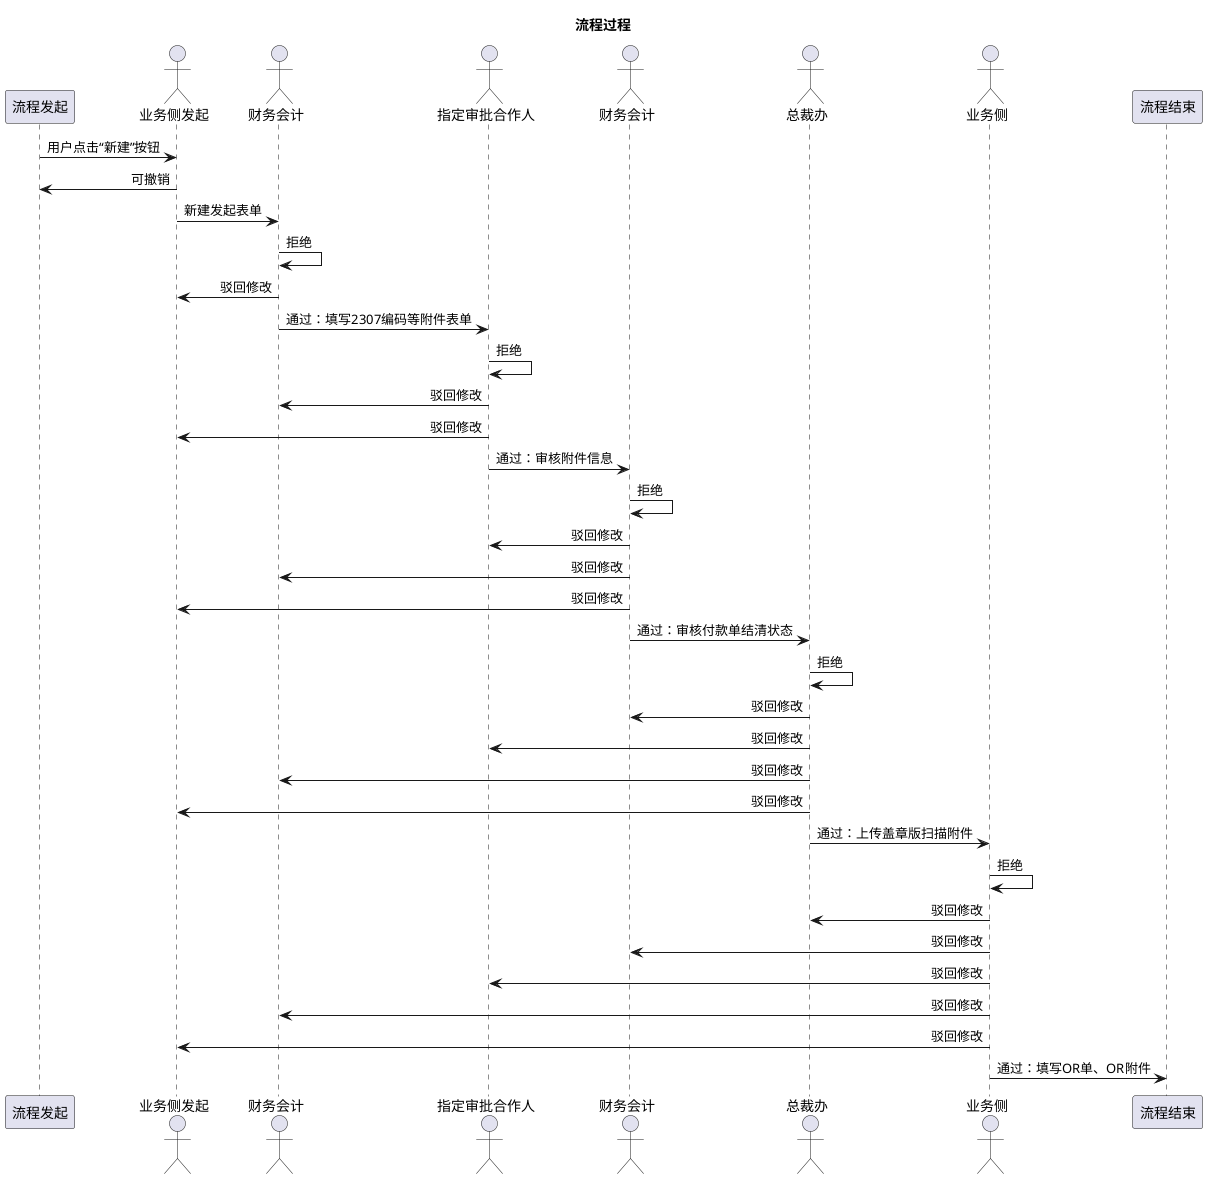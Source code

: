 @startuml
skinparam sequenceMessageAlign right
title 流程过程

participant 流程发起 as create
participant 流程结束 as end order 100

actor 业务侧发起 as business_create
actor 财务会计 as accountant1
actor 指定审批合作人 as specil_number
actor 财务会计 as accountant2
actor 总裁办 as presidentOffice
actor 业务侧 as business_end


create -> business_create : 用户点击“新建”按钮
business_create -> create : 可撤销
business_create -> accountant1 : 新建发起表单
accountant1 -> accountant1 : 拒绝
accountant1 -> business_create : 驳回修改
accountant1 -> specil_number : 通过：填写2307编码等附件表单
specil_number -> specil_number : 拒绝
specil_number -> accountant1 : 驳回修改
specil_number -> business_create : 驳回修改

specil_number -> accountant2 : 通过：审核附件信息
accountant2 -> accountant2 : 拒绝
accountant2 -> specil_number : 驳回修改
accountant2 -> accountant1 : 驳回修改
accountant2 -> business_create : 驳回修改

accountant2 -> presidentOffice : 通过：审核付款单结清状态
presidentOffice -> presidentOffice : 拒绝
presidentOffice -> accountant2 : 驳回修改
presidentOffice -> specil_number : 驳回修改
presidentOffice -> accountant1 : 驳回修改
presidentOffice -> business_create : 驳回修改

presidentOffice -> business_end :通过：上传盖章版扫描附件
business_end -> business_end :拒绝
business_end -> presidentOffice :驳回修改
business_end -> accountant2 :驳回修改
business_end -> specil_number :驳回修改
business_end -> accountant1 :驳回修改
business_end -> business_create :驳回修改

business_end -> end:通过：填写OR单、OR附件
@enduml